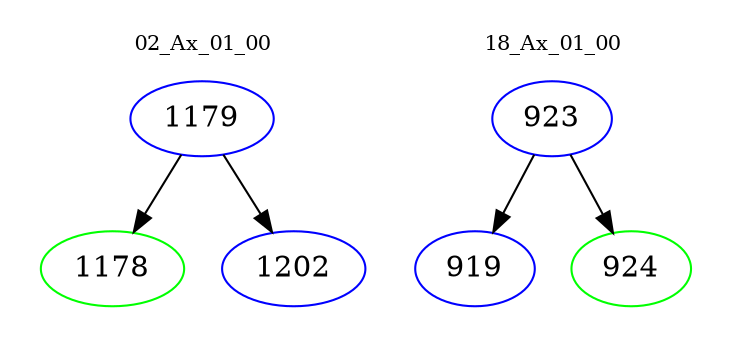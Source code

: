 digraph{
subgraph cluster_0 {
color = white
label = "02_Ax_01_00";
fontsize=10;
T0_1179 [label="1179", color="blue"]
T0_1179 -> T0_1178 [color="black"]
T0_1178 [label="1178", color="green"]
T0_1179 -> T0_1202 [color="black"]
T0_1202 [label="1202", color="blue"]
}
subgraph cluster_1 {
color = white
label = "18_Ax_01_00";
fontsize=10;
T1_923 [label="923", color="blue"]
T1_923 -> T1_919 [color="black"]
T1_919 [label="919", color="blue"]
T1_923 -> T1_924 [color="black"]
T1_924 [label="924", color="green"]
}
}
